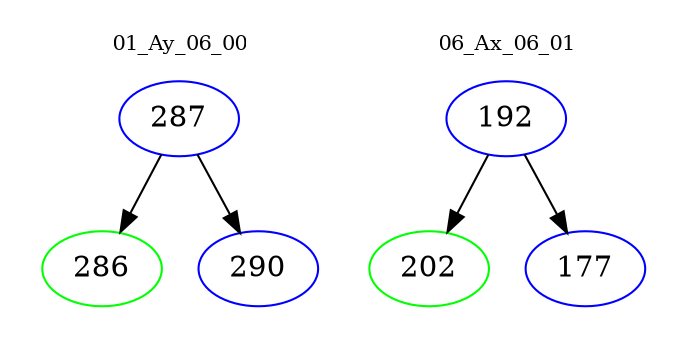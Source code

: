 digraph{
subgraph cluster_0 {
color = white
label = "01_Ay_06_00";
fontsize=10;
T0_287 [label="287", color="blue"]
T0_287 -> T0_286 [color="black"]
T0_286 [label="286", color="green"]
T0_287 -> T0_290 [color="black"]
T0_290 [label="290", color="blue"]
}
subgraph cluster_1 {
color = white
label = "06_Ax_06_01";
fontsize=10;
T1_192 [label="192", color="blue"]
T1_192 -> T1_202 [color="black"]
T1_202 [label="202", color="green"]
T1_192 -> T1_177 [color="black"]
T1_177 [label="177", color="blue"]
}
}
